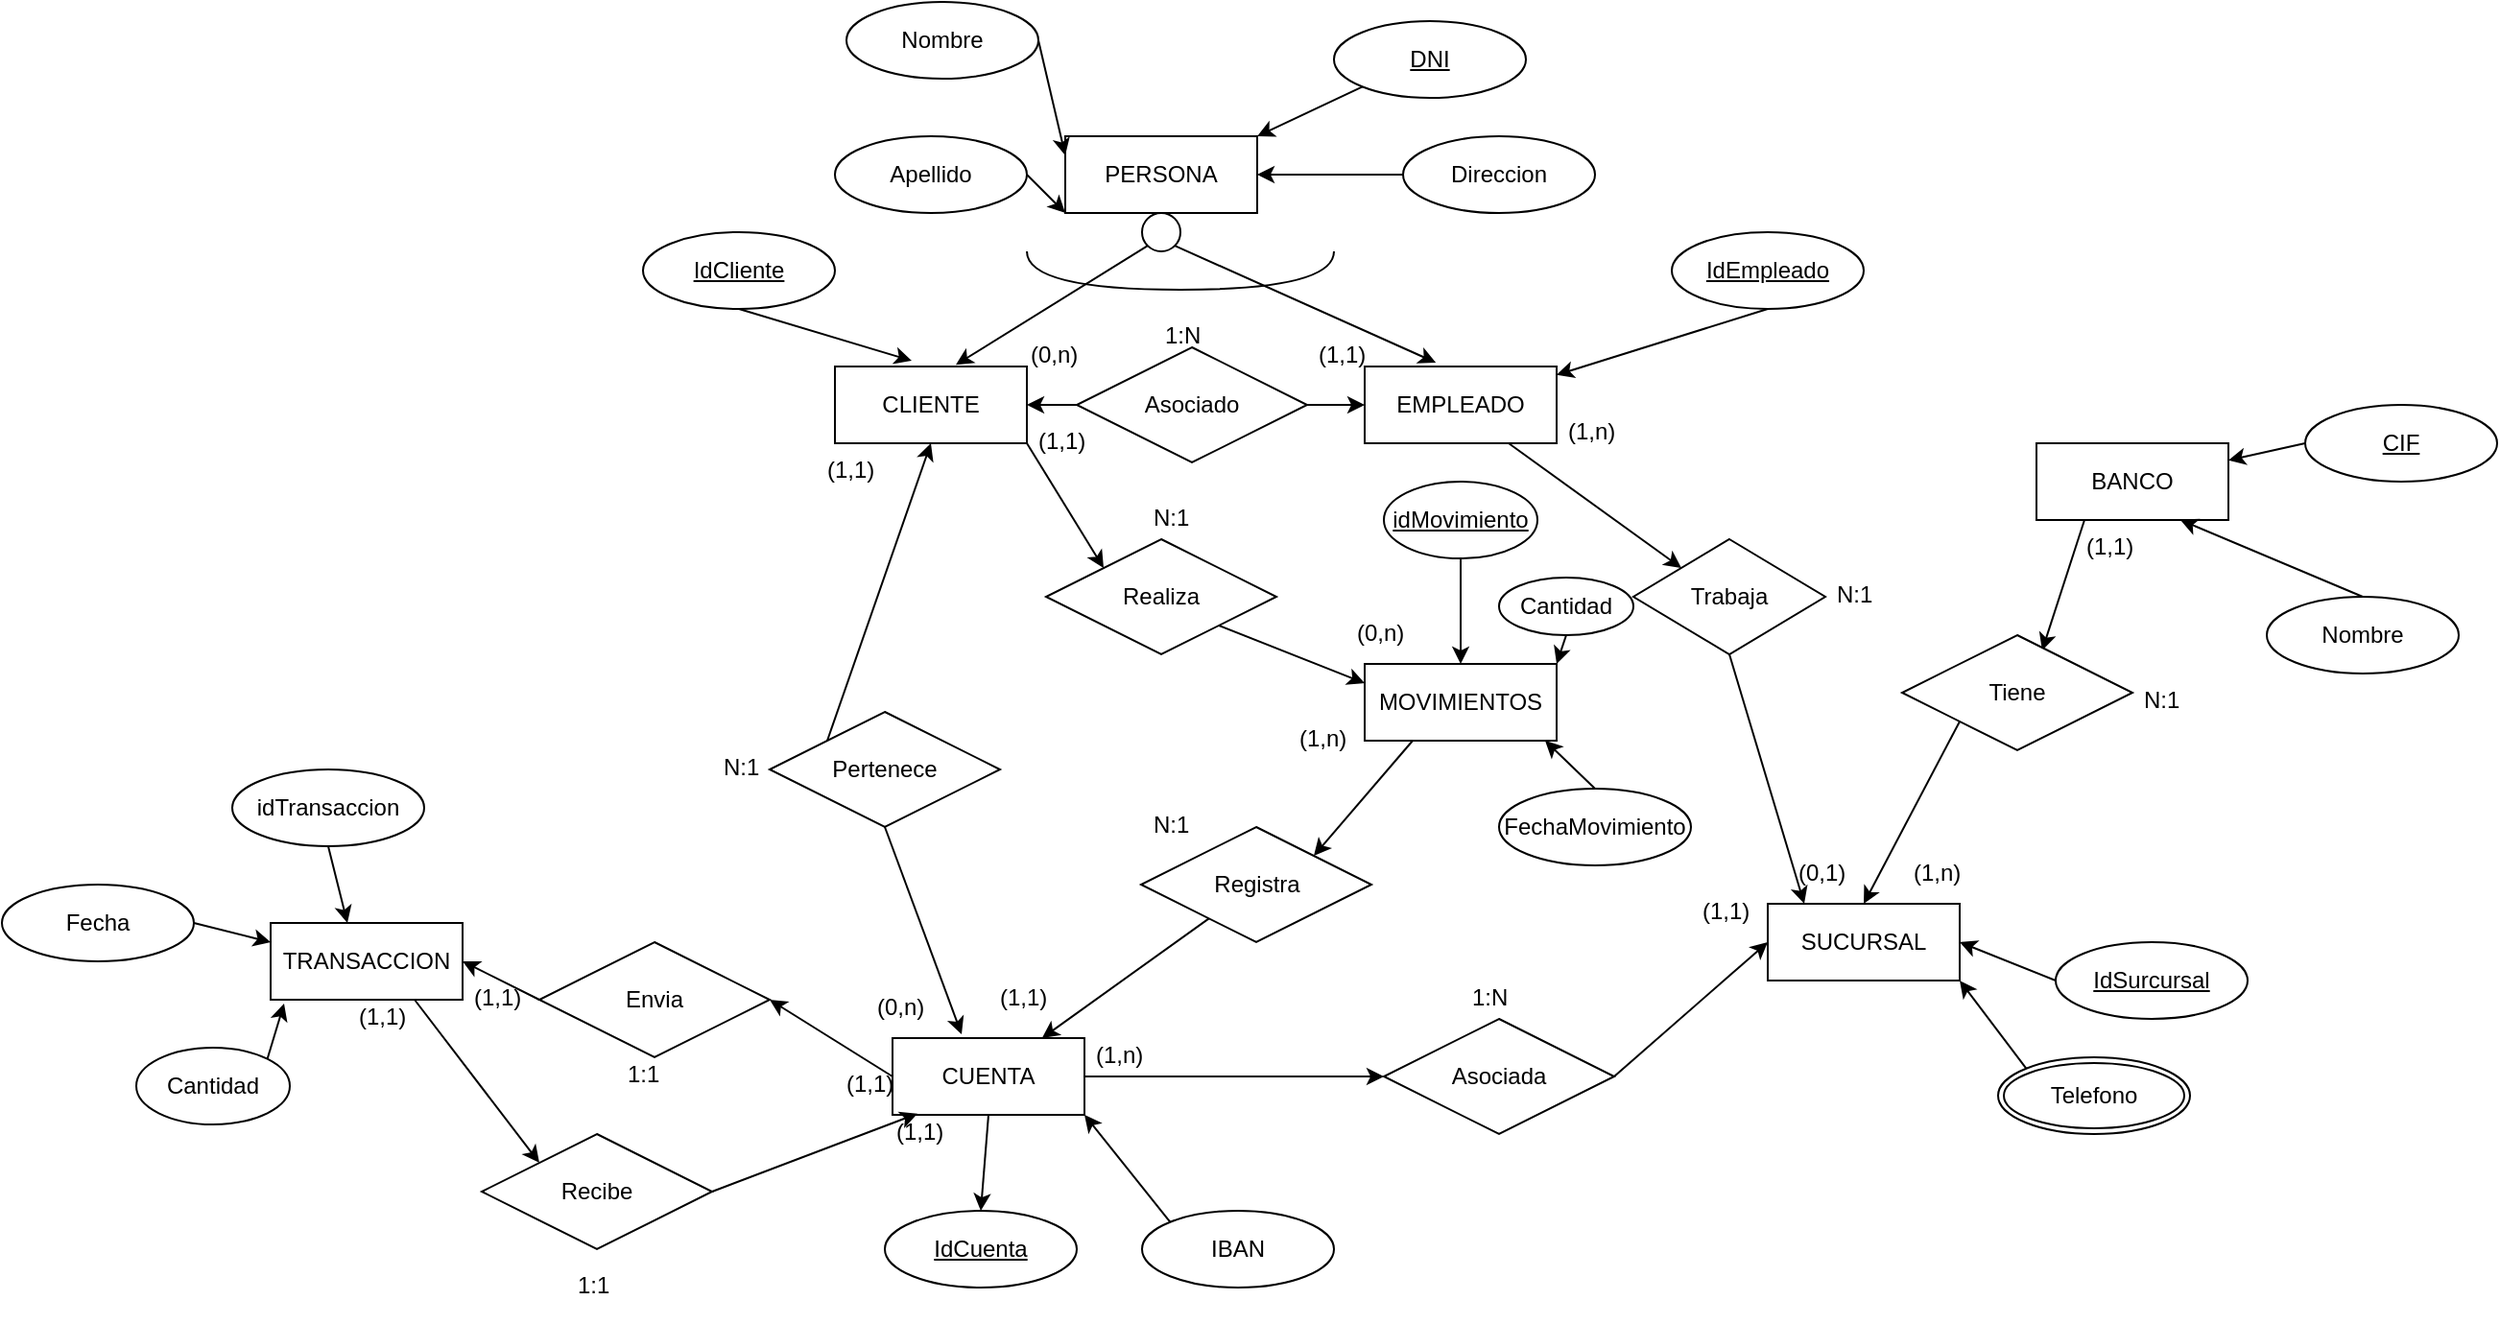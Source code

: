 <mxfile version="21.2.7" type="device">
  <diagram name="Página-1" id="-0BhB1doRgvjunQwrgJz">
    <mxGraphModel dx="1861" dy="1909" grid="1" gridSize="10" guides="1" tooltips="1" connect="1" arrows="1" fold="1" page="1" pageScale="1" pageWidth="827" pageHeight="1169" math="0" shadow="0">
      <root>
        <mxCell id="0" />
        <mxCell id="1" parent="0" />
        <mxCell id="Z21iER2l8opAM6BL78H--43" style="edgeStyle=none;rounded=0;orthogonalLoop=1;jettySize=auto;html=1;exitX=1;exitY=0.5;exitDx=0;exitDy=0;entryX=0;entryY=0.5;entryDx=0;entryDy=0;" parent="1" source="Z21iER2l8opAM6BL78H--23" target="Z21iER2l8opAM6BL78H--42" edge="1">
          <mxGeometry relative="1" as="geometry" />
        </mxCell>
        <mxCell id="Z21iER2l8opAM6BL78H--62" style="edgeStyle=none;rounded=0;orthogonalLoop=1;jettySize=auto;html=1;exitX=0;exitY=0.5;exitDx=0;exitDy=0;entryX=1;entryY=0.5;entryDx=0;entryDy=0;" parent="1" source="Z21iER2l8opAM6BL78H--23" target="Z21iER2l8opAM6BL78H--52" edge="1">
          <mxGeometry relative="1" as="geometry" />
        </mxCell>
        <mxCell id="Z21iER2l8opAM6BL78H--76" style="edgeStyle=none;rounded=0;orthogonalLoop=1;jettySize=auto;html=1;exitX=0.5;exitY=1;exitDx=0;exitDy=0;entryX=0.5;entryY=0;entryDx=0;entryDy=0;" parent="1" source="Z21iER2l8opAM6BL78H--23" target="Z21iER2l8opAM6BL78H--75" edge="1">
          <mxGeometry relative="1" as="geometry" />
        </mxCell>
        <mxCell id="Z21iER2l8opAM6BL78H--23" value="CUENTA" style="whiteSpace=wrap;html=1;align=center;" parent="1" vertex="1">
          <mxGeometry x="224" y="410" width="100" height="40" as="geometry" />
        </mxCell>
        <mxCell id="Z21iER2l8opAM6BL78H--24" value="PERSONA" style="whiteSpace=wrap;html=1;align=center;" parent="1" vertex="1">
          <mxGeometry x="314" y="-60" width="100" height="40" as="geometry" />
        </mxCell>
        <mxCell id="Z21iER2l8opAM6BL78H--30" style="edgeStyle=none;rounded=0;orthogonalLoop=1;jettySize=auto;html=1;exitX=0.5;exitY=1;exitDx=0;exitDy=0;entryX=0.36;entryY=-0.05;entryDx=0;entryDy=0;entryPerimeter=0;" parent="1" source="Z21iER2l8opAM6BL78H--25" target="Z21iER2l8opAM6BL78H--23" edge="1">
          <mxGeometry relative="1" as="geometry" />
        </mxCell>
        <mxCell id="fPt3tUHfLMFWtH_JmtZv-11" style="edgeStyle=none;rounded=0;orthogonalLoop=1;jettySize=auto;html=1;exitX=0;exitY=0;exitDx=0;exitDy=0;entryX=0.5;entryY=1;entryDx=0;entryDy=0;" parent="1" source="Z21iER2l8opAM6BL78H--25" target="Z21iER2l8opAM6BL78H--28" edge="1">
          <mxGeometry relative="1" as="geometry" />
        </mxCell>
        <mxCell id="Z21iER2l8opAM6BL78H--25" value="Pertenece" style="shape=rhombus;perimeter=rhombusPerimeter;whiteSpace=wrap;html=1;align=center;" parent="1" vertex="1">
          <mxGeometry x="160" y="240" width="120" height="60" as="geometry" />
        </mxCell>
        <mxCell id="fPt3tUHfLMFWtH_JmtZv-15" style="edgeStyle=none;rounded=0;orthogonalLoop=1;jettySize=auto;html=1;exitX=0.75;exitY=1;exitDx=0;exitDy=0;entryX=0;entryY=0;entryDx=0;entryDy=0;" parent="1" source="Z21iER2l8opAM6BL78H--27" target="Z21iER2l8opAM6BL78H--45" edge="1">
          <mxGeometry relative="1" as="geometry" />
        </mxCell>
        <mxCell id="Z21iER2l8opAM6BL78H--27" value="EMPLEADO" style="whiteSpace=wrap;html=1;align=center;" parent="1" vertex="1">
          <mxGeometry x="470" y="60" width="100" height="40" as="geometry" />
        </mxCell>
        <mxCell id="fPt3tUHfLMFWtH_JmtZv-19" style="edgeStyle=none;rounded=0;orthogonalLoop=1;jettySize=auto;html=1;exitX=1;exitY=1;exitDx=0;exitDy=0;entryX=0;entryY=0;entryDx=0;entryDy=0;" parent="1" source="Z21iER2l8opAM6BL78H--28" target="Z21iER2l8opAM6BL78H--68" edge="1">
          <mxGeometry relative="1" as="geometry" />
        </mxCell>
        <mxCell id="Z21iER2l8opAM6BL78H--28" value="CLIENTE" style="whiteSpace=wrap;html=1;align=center;" parent="1" vertex="1">
          <mxGeometry x="194" y="60" width="100" height="40" as="geometry" />
        </mxCell>
        <mxCell id="Z21iER2l8opAM6BL78H--41" value="SUCURSAL" style="whiteSpace=wrap;html=1;align=center;" parent="1" vertex="1">
          <mxGeometry x="680" y="340" width="100" height="40" as="geometry" />
        </mxCell>
        <mxCell id="Z21iER2l8opAM6BL78H--44" style="edgeStyle=none;rounded=0;orthogonalLoop=1;jettySize=auto;html=1;exitX=1;exitY=0.5;exitDx=0;exitDy=0;entryX=0;entryY=0.5;entryDx=0;entryDy=0;" parent="1" source="Z21iER2l8opAM6BL78H--42" target="Z21iER2l8opAM6BL78H--41" edge="1">
          <mxGeometry relative="1" as="geometry" />
        </mxCell>
        <mxCell id="Z21iER2l8opAM6BL78H--42" value="Asociada" style="shape=rhombus;perimeter=rhombusPerimeter;whiteSpace=wrap;html=1;align=center;" parent="1" vertex="1">
          <mxGeometry x="480" y="400" width="120" height="60" as="geometry" />
        </mxCell>
        <mxCell id="Z21iER2l8opAM6BL78H--122" style="edgeStyle=none;rounded=0;orthogonalLoop=1;jettySize=auto;html=1;exitX=0.5;exitY=1;exitDx=0;exitDy=0;entryX=0.19;entryY=0;entryDx=0;entryDy=0;entryPerimeter=0;" parent="1" source="Z21iER2l8opAM6BL78H--45" target="Z21iER2l8opAM6BL78H--41" edge="1">
          <mxGeometry relative="1" as="geometry" />
        </mxCell>
        <mxCell id="Z21iER2l8opAM6BL78H--45" value="Trabaja" style="shape=rhombus;perimeter=rhombusPerimeter;whiteSpace=wrap;html=1;align=center;" parent="1" vertex="1">
          <mxGeometry x="610" y="150" width="100" height="60" as="geometry" />
        </mxCell>
        <mxCell id="Z21iER2l8opAM6BL78H--63" style="edgeStyle=none;rounded=0;orthogonalLoop=1;jettySize=auto;html=1;exitX=0;exitY=0.5;exitDx=0;exitDy=0;entryX=1;entryY=0.5;entryDx=0;entryDy=0;" parent="1" source="Z21iER2l8opAM6BL78H--52" target="Z21iER2l8opAM6BL78H--53" edge="1">
          <mxGeometry relative="1" as="geometry" />
        </mxCell>
        <mxCell id="Z21iER2l8opAM6BL78H--52" value="Envia" style="shape=rhombus;perimeter=rhombusPerimeter;whiteSpace=wrap;html=1;align=center;" parent="1" vertex="1">
          <mxGeometry x="40" y="360" width="120" height="60" as="geometry" />
        </mxCell>
        <mxCell id="MpyWfBTOZcTDJk8wL0Xl-13" style="edgeStyle=none;rounded=0;orthogonalLoop=1;jettySize=auto;html=1;exitX=0.75;exitY=1;exitDx=0;exitDy=0;entryX=0;entryY=0;entryDx=0;entryDy=0;" parent="1" source="Z21iER2l8opAM6BL78H--53" target="MpyWfBTOZcTDJk8wL0Xl-1" edge="1">
          <mxGeometry relative="1" as="geometry" />
        </mxCell>
        <mxCell id="Z21iER2l8opAM6BL78H--53" value="TRANSACCION" style="whiteSpace=wrap;html=1;align=center;" parent="1" vertex="1">
          <mxGeometry x="-100" y="350" width="100" height="40" as="geometry" />
        </mxCell>
        <mxCell id="fPt3tUHfLMFWtH_JmtZv-31" style="edgeStyle=none;rounded=0;orthogonalLoop=1;jettySize=auto;html=1;exitX=0.25;exitY=1;exitDx=0;exitDy=0;entryX=1;entryY=0;entryDx=0;entryDy=0;" parent="1" source="Z21iER2l8opAM6BL78H--65" target="Z21iER2l8opAM6BL78H--123" edge="1">
          <mxGeometry relative="1" as="geometry" />
        </mxCell>
        <mxCell id="Z21iER2l8opAM6BL78H--65" value="MOVIMIENTOS" style="whiteSpace=wrap;html=1;align=center;" parent="1" vertex="1">
          <mxGeometry x="470" y="215" width="100" height="40" as="geometry" />
        </mxCell>
        <mxCell id="fPt3tUHfLMFWtH_JmtZv-24" style="edgeStyle=none;rounded=0;orthogonalLoop=1;jettySize=auto;html=1;exitX=1;exitY=1;exitDx=0;exitDy=0;entryX=0;entryY=0.25;entryDx=0;entryDy=0;" parent="1" source="Z21iER2l8opAM6BL78H--68" target="Z21iER2l8opAM6BL78H--65" edge="1">
          <mxGeometry relative="1" as="geometry" />
        </mxCell>
        <mxCell id="Z21iER2l8opAM6BL78H--68" value="Realiza" style="shape=rhombus;perimeter=rhombusPerimeter;whiteSpace=wrap;html=1;align=center;" parent="1" vertex="1">
          <mxGeometry x="304" y="150" width="120" height="60" as="geometry" />
        </mxCell>
        <mxCell id="fPt3tUHfLMFWtH_JmtZv-30" style="edgeStyle=none;rounded=0;orthogonalLoop=1;jettySize=auto;html=1;exitX=0.5;exitY=1;exitDx=0;exitDy=0;entryX=0.5;entryY=0;entryDx=0;entryDy=0;" parent="1" source="Z21iER2l8opAM6BL78H--74" target="Z21iER2l8opAM6BL78H--65" edge="1">
          <mxGeometry relative="1" as="geometry" />
        </mxCell>
        <mxCell id="Z21iER2l8opAM6BL78H--74" value="idMovimiento" style="ellipse;whiteSpace=wrap;html=1;align=center;fontStyle=4;" parent="1" vertex="1">
          <mxGeometry x="480" y="120" width="80" height="40" as="geometry" />
        </mxCell>
        <mxCell id="Z21iER2l8opAM6BL78H--75" value="IdCuenta" style="ellipse;whiteSpace=wrap;html=1;align=center;fontStyle=4;" parent="1" vertex="1">
          <mxGeometry x="220" y="500" width="100" height="40" as="geometry" />
        </mxCell>
        <mxCell id="Z21iER2l8opAM6BL78H--79" style="edgeStyle=none;rounded=0;orthogonalLoop=1;jettySize=auto;html=1;exitX=0;exitY=0.5;exitDx=0;exitDy=0;entryX=1;entryY=0.5;entryDx=0;entryDy=0;" parent="1" source="Z21iER2l8opAM6BL78H--78" target="Z21iER2l8opAM6BL78H--41" edge="1">
          <mxGeometry relative="1" as="geometry" />
        </mxCell>
        <mxCell id="Z21iER2l8opAM6BL78H--78" value="IdSurcursal&lt;br&gt;" style="ellipse;whiteSpace=wrap;html=1;align=center;fontStyle=4;" parent="1" vertex="1">
          <mxGeometry x="830" y="360" width="100" height="40" as="geometry" />
        </mxCell>
        <mxCell id="Z21iER2l8opAM6BL78H--86" style="edgeStyle=none;rounded=0;orthogonalLoop=1;jettySize=auto;html=1;exitX=1;exitY=0.5;exitDx=0;exitDy=0;entryX=0;entryY=0.25;entryDx=0;entryDy=0;" parent="1" source="Z21iER2l8opAM6BL78H--80" target="Z21iER2l8opAM6BL78H--24" edge="1">
          <mxGeometry relative="1" as="geometry" />
        </mxCell>
        <mxCell id="Z21iER2l8opAM6BL78H--80" value="Nombre" style="ellipse;whiteSpace=wrap;html=1;align=center;" parent="1" vertex="1">
          <mxGeometry x="200" y="-130" width="100" height="40" as="geometry" />
        </mxCell>
        <mxCell id="Z21iER2l8opAM6BL78H--85" style="edgeStyle=none;rounded=0;orthogonalLoop=1;jettySize=auto;html=1;exitX=0.5;exitY=1;exitDx=0;exitDy=0;entryX=0.4;entryY=-0.075;entryDx=0;entryDy=0;entryPerimeter=0;" parent="1" source="Z21iER2l8opAM6BL78H--82" target="Z21iER2l8opAM6BL78H--28" edge="1">
          <mxGeometry relative="1" as="geometry" />
        </mxCell>
        <mxCell id="Z21iER2l8opAM6BL78H--82" value="IdCliente" style="ellipse;whiteSpace=wrap;html=1;align=center;fontStyle=4;" parent="1" vertex="1">
          <mxGeometry x="94" y="-10" width="100" height="40" as="geometry" />
        </mxCell>
        <mxCell id="Z21iER2l8opAM6BL78H--84" style="edgeStyle=none;rounded=0;orthogonalLoop=1;jettySize=auto;html=1;exitX=0.5;exitY=1;exitDx=0;exitDy=0;" parent="1" source="Z21iER2l8opAM6BL78H--83" target="Z21iER2l8opAM6BL78H--27" edge="1">
          <mxGeometry relative="1" as="geometry" />
        </mxCell>
        <mxCell id="Z21iER2l8opAM6BL78H--83" value="IdEmpleado" style="ellipse;whiteSpace=wrap;html=1;align=center;fontStyle=4;" parent="1" vertex="1">
          <mxGeometry x="630" y="-10" width="100" height="40" as="geometry" />
        </mxCell>
        <mxCell id="Z21iER2l8opAM6BL78H--88" style="edgeStyle=none;rounded=0;orthogonalLoop=1;jettySize=auto;html=1;exitX=1;exitY=0.5;exitDx=0;exitDy=0;entryX=0;entryY=1;entryDx=0;entryDy=0;" parent="1" source="Z21iER2l8opAM6BL78H--87" target="Z21iER2l8opAM6BL78H--24" edge="1">
          <mxGeometry relative="1" as="geometry" />
        </mxCell>
        <mxCell id="Z21iER2l8opAM6BL78H--87" value="Apellido" style="ellipse;whiteSpace=wrap;html=1;align=center;" parent="1" vertex="1">
          <mxGeometry x="194" y="-60" width="100" height="40" as="geometry" />
        </mxCell>
        <mxCell id="Z21iER2l8opAM6BL78H--90" style="edgeStyle=none;rounded=0;orthogonalLoop=1;jettySize=auto;html=1;exitX=0;exitY=0.5;exitDx=0;exitDy=0;entryX=1;entryY=0.5;entryDx=0;entryDy=0;" parent="1" source="Z21iER2l8opAM6BL78H--89" target="Z21iER2l8opAM6BL78H--24" edge="1">
          <mxGeometry relative="1" as="geometry" />
        </mxCell>
        <mxCell id="Z21iER2l8opAM6BL78H--89" value="Direccion" style="ellipse;whiteSpace=wrap;html=1;align=center;" parent="1" vertex="1">
          <mxGeometry x="490" y="-60" width="100" height="40" as="geometry" />
        </mxCell>
        <mxCell id="Z21iER2l8opAM6BL78H--92" style="edgeStyle=none;rounded=0;orthogonalLoop=1;jettySize=auto;html=1;exitX=0;exitY=1;exitDx=0;exitDy=0;entryX=1;entryY=0;entryDx=0;entryDy=0;" parent="1" target="Z21iER2l8opAM6BL78H--24" edge="1">
          <mxGeometry relative="1" as="geometry">
            <mxPoint x="468.854" y="-85.774" as="sourcePoint" />
          </mxGeometry>
        </mxCell>
        <mxCell id="MpyWfBTOZcTDJk8wL0Xl-23" style="edgeStyle=none;rounded=0;orthogonalLoop=1;jettySize=auto;html=1;exitX=0.5;exitY=0;exitDx=0;exitDy=0;entryX=0.94;entryY=1;entryDx=0;entryDy=0;entryPerimeter=0;" parent="1" source="Z21iER2l8opAM6BL78H--98" target="Z21iER2l8opAM6BL78H--65" edge="1">
          <mxGeometry relative="1" as="geometry" />
        </mxCell>
        <mxCell id="Z21iER2l8opAM6BL78H--98" value="FechaMovimiento" style="ellipse;whiteSpace=wrap;html=1;align=center;" parent="1" vertex="1">
          <mxGeometry x="540" y="280" width="100" height="40" as="geometry" />
        </mxCell>
        <mxCell id="Z21iER2l8opAM6BL78H--101" style="edgeStyle=none;rounded=0;orthogonalLoop=1;jettySize=auto;html=1;exitX=0.5;exitY=1;exitDx=0;exitDy=0;entryX=0.4;entryY=0;entryDx=0;entryDy=0;entryPerimeter=0;" parent="1" source="Z21iER2l8opAM6BL78H--100" target="Z21iER2l8opAM6BL78H--53" edge="1">
          <mxGeometry relative="1" as="geometry" />
        </mxCell>
        <mxCell id="Z21iER2l8opAM6BL78H--100" value="idTransaccion" style="ellipse;whiteSpace=wrap;html=1;align=center;" parent="1" vertex="1">
          <mxGeometry x="-120" y="270" width="100" height="40" as="geometry" />
        </mxCell>
        <mxCell id="Z21iER2l8opAM6BL78H--103" style="edgeStyle=none;rounded=0;orthogonalLoop=1;jettySize=auto;html=1;exitX=0;exitY=0;exitDx=0;exitDy=0;entryX=1;entryY=1;entryDx=0;entryDy=0;" parent="1" source="Z21iER2l8opAM6BL78H--102" target="Z21iER2l8opAM6BL78H--23" edge="1">
          <mxGeometry relative="1" as="geometry" />
        </mxCell>
        <mxCell id="Z21iER2l8opAM6BL78H--102" value="IBAN" style="ellipse;whiteSpace=wrap;html=1;align=center;" parent="1" vertex="1">
          <mxGeometry x="354" y="500" width="100" height="40" as="geometry" />
        </mxCell>
        <mxCell id="MpyWfBTOZcTDJk8wL0Xl-24" style="edgeStyle=none;rounded=0;orthogonalLoop=1;jettySize=auto;html=1;exitX=1;exitY=0.5;exitDx=0;exitDy=0;entryX=0;entryY=0.25;entryDx=0;entryDy=0;" parent="1" source="Z21iER2l8opAM6BL78H--104" target="Z21iER2l8opAM6BL78H--53" edge="1">
          <mxGeometry relative="1" as="geometry" />
        </mxCell>
        <mxCell id="Z21iER2l8opAM6BL78H--104" value="Fecha" style="ellipse;whiteSpace=wrap;html=1;align=center;" parent="1" vertex="1">
          <mxGeometry x="-240" y="330" width="100" height="40" as="geometry" />
        </mxCell>
        <mxCell id="Z21iER2l8opAM6BL78H--110" style="edgeStyle=none;rounded=0;orthogonalLoop=1;jettySize=auto;html=1;exitX=1;exitY=0;exitDx=0;exitDy=0;entryX=0.07;entryY=1.05;entryDx=0;entryDy=0;entryPerimeter=0;" parent="1" source="Z21iER2l8opAM6BL78H--109" target="Z21iER2l8opAM6BL78H--53" edge="1">
          <mxGeometry relative="1" as="geometry" />
        </mxCell>
        <mxCell id="Z21iER2l8opAM6BL78H--109" value="Cantidad" style="ellipse;whiteSpace=wrap;html=1;align=center;" parent="1" vertex="1">
          <mxGeometry x="-170" y="415" width="80" height="40" as="geometry" />
        </mxCell>
        <mxCell id="Z21iER2l8opAM6BL78H--118" style="edgeStyle=none;rounded=0;orthogonalLoop=1;jettySize=auto;html=1;exitX=0;exitY=0;exitDx=0;exitDy=0;entryX=1;entryY=1;entryDx=0;entryDy=0;" parent="1" source="Z21iER2l8opAM6BL78H--117" target="Z21iER2l8opAM6BL78H--41" edge="1">
          <mxGeometry relative="1" as="geometry" />
        </mxCell>
        <mxCell id="Z21iER2l8opAM6BL78H--117" value="Telefono" style="ellipse;shape=doubleEllipse;margin=3;whiteSpace=wrap;html=1;align=center;" parent="1" vertex="1">
          <mxGeometry x="800" y="420" width="100" height="40" as="geometry" />
        </mxCell>
        <mxCell id="fPt3tUHfLMFWtH_JmtZv-29" style="edgeStyle=none;rounded=0;orthogonalLoop=1;jettySize=auto;html=1;exitX=0.5;exitY=1;exitDx=0;exitDy=0;entryX=1;entryY=0;entryDx=0;entryDy=0;" parent="1" source="Z21iER2l8opAM6BL78H--119" target="Z21iER2l8opAM6BL78H--65" edge="1">
          <mxGeometry relative="1" as="geometry" />
        </mxCell>
        <mxCell id="Z21iER2l8opAM6BL78H--119" value="Cantidad" style="ellipse;whiteSpace=wrap;html=1;align=center;" parent="1" vertex="1">
          <mxGeometry x="540" y="170" width="70" height="30" as="geometry" />
        </mxCell>
        <mxCell id="MpyWfBTOZcTDJk8wL0Xl-4" style="rounded=0;orthogonalLoop=1;jettySize=auto;html=1;" parent="1" source="Z21iER2l8opAM6BL78H--123" target="Z21iER2l8opAM6BL78H--23" edge="1">
          <mxGeometry relative="1" as="geometry" />
        </mxCell>
        <mxCell id="Z21iER2l8opAM6BL78H--123" value="Registra" style="shape=rhombus;perimeter=rhombusPerimeter;whiteSpace=wrap;html=1;align=center;" parent="1" vertex="1">
          <mxGeometry x="353.5" y="300" width="120" height="60" as="geometry" />
        </mxCell>
        <mxCell id="avsYNweENjTZ45GTGMWI-4" style="edgeStyle=none;rounded=0;orthogonalLoop=1;jettySize=auto;html=1;exitX=0.25;exitY=1;exitDx=0;exitDy=0;entryX=0.608;entryY=0.133;entryDx=0;entryDy=0;entryPerimeter=0;" parent="1" source="avsYNweENjTZ45GTGMWI-1" target="avsYNweENjTZ45GTGMWI-2" edge="1">
          <mxGeometry relative="1" as="geometry" />
        </mxCell>
        <mxCell id="avsYNweENjTZ45GTGMWI-1" value="BANCO" style="whiteSpace=wrap;html=1;align=center;" parent="1" vertex="1">
          <mxGeometry x="820" y="100" width="100" height="40" as="geometry" />
        </mxCell>
        <mxCell id="avsYNweENjTZ45GTGMWI-5" style="edgeStyle=none;rounded=0;orthogonalLoop=1;jettySize=auto;html=1;exitX=0;exitY=1;exitDx=0;exitDy=0;entryX=0.5;entryY=0;entryDx=0;entryDy=0;" parent="1" source="avsYNweENjTZ45GTGMWI-2" target="Z21iER2l8opAM6BL78H--41" edge="1">
          <mxGeometry relative="1" as="geometry" />
        </mxCell>
        <mxCell id="avsYNweENjTZ45GTGMWI-2" value="Tiene" style="shape=rhombus;perimeter=rhombusPerimeter;whiteSpace=wrap;html=1;align=center;" parent="1" vertex="1">
          <mxGeometry x="750" y="200" width="120" height="60" as="geometry" />
        </mxCell>
        <mxCell id="avsYNweENjTZ45GTGMWI-7" style="edgeStyle=none;rounded=0;orthogonalLoop=1;jettySize=auto;html=1;exitX=0;exitY=0.5;exitDx=0;exitDy=0;" parent="1" source="avsYNweENjTZ45GTGMWI-6" target="avsYNweENjTZ45GTGMWI-1" edge="1">
          <mxGeometry relative="1" as="geometry" />
        </mxCell>
        <mxCell id="avsYNweENjTZ45GTGMWI-6" value="CIF" style="ellipse;whiteSpace=wrap;html=1;align=center;fontStyle=4;" parent="1" vertex="1">
          <mxGeometry x="960" y="80" width="100" height="40" as="geometry" />
        </mxCell>
        <mxCell id="avsYNweENjTZ45GTGMWI-10" style="edgeStyle=none;rounded=0;orthogonalLoop=1;jettySize=auto;html=1;exitX=0.5;exitY=0;exitDx=0;exitDy=0;entryX=0.75;entryY=1;entryDx=0;entryDy=0;" parent="1" source="avsYNweENjTZ45GTGMWI-8" target="avsYNweENjTZ45GTGMWI-1" edge="1">
          <mxGeometry relative="1" as="geometry" />
        </mxCell>
        <mxCell id="avsYNweENjTZ45GTGMWI-8" value="Nombre" style="ellipse;whiteSpace=wrap;html=1;align=center;" parent="1" vertex="1">
          <mxGeometry x="940" y="180" width="100" height="40" as="geometry" />
        </mxCell>
        <mxCell id="avsYNweENjTZ45GTGMWI-9" style="edgeStyle=none;rounded=0;orthogonalLoop=1;jettySize=auto;html=1;exitX=0.5;exitY=1;exitDx=0;exitDy=0;" parent="1" source="avsYNweENjTZ45GTGMWI-8" target="avsYNweENjTZ45GTGMWI-8" edge="1">
          <mxGeometry relative="1" as="geometry" />
        </mxCell>
        <mxCell id="fPt3tUHfLMFWtH_JmtZv-8" style="edgeStyle=none;rounded=0;orthogonalLoop=1;jettySize=auto;html=1;exitX=0;exitY=1;exitDx=0;exitDy=0;entryX=0.63;entryY=-0.022;entryDx=0;entryDy=0;entryPerimeter=0;" parent="1" source="fPt3tUHfLMFWtH_JmtZv-7" target="Z21iER2l8opAM6BL78H--28" edge="1">
          <mxGeometry relative="1" as="geometry" />
        </mxCell>
        <mxCell id="fPt3tUHfLMFWtH_JmtZv-9" style="edgeStyle=none;rounded=0;orthogonalLoop=1;jettySize=auto;html=1;exitX=1;exitY=1;exitDx=0;exitDy=0;entryX=0.371;entryY=-0.051;entryDx=0;entryDy=0;entryPerimeter=0;" parent="1" source="fPt3tUHfLMFWtH_JmtZv-7" target="Z21iER2l8opAM6BL78H--27" edge="1">
          <mxGeometry relative="1" as="geometry" />
        </mxCell>
        <mxCell id="fPt3tUHfLMFWtH_JmtZv-7" value="" style="ellipse;whiteSpace=wrap;html=1;aspect=fixed;" parent="1" vertex="1">
          <mxGeometry x="354" y="-20" width="20" height="20" as="geometry" />
        </mxCell>
        <mxCell id="MpyWfBTOZcTDJk8wL0Xl-10" style="edgeStyle=orthogonalEdgeStyle;rounded=0;orthogonalLoop=1;jettySize=auto;html=1;exitX=1;exitY=0.5;exitDx=0;exitDy=0;entryX=0;entryY=0.5;entryDx=0;entryDy=0;" parent="1" source="fPt3tUHfLMFWtH_JmtZv-16" target="Z21iER2l8opAM6BL78H--27" edge="1">
          <mxGeometry relative="1" as="geometry" />
        </mxCell>
        <mxCell id="MpyWfBTOZcTDJk8wL0Xl-11" style="edgeStyle=orthogonalEdgeStyle;rounded=0;orthogonalLoop=1;jettySize=auto;html=1;exitX=0;exitY=0.5;exitDx=0;exitDy=0;entryX=1;entryY=0.5;entryDx=0;entryDy=0;" parent="1" source="fPt3tUHfLMFWtH_JmtZv-16" target="Z21iER2l8opAM6BL78H--28" edge="1">
          <mxGeometry relative="1" as="geometry" />
        </mxCell>
        <mxCell id="fPt3tUHfLMFWtH_JmtZv-16" value="Asociado" style="shape=rhombus;perimeter=rhombusPerimeter;whiteSpace=wrap;html=1;align=center;" parent="1" vertex="1">
          <mxGeometry x="320" y="50" width="120" height="60" as="geometry" />
        </mxCell>
        <mxCell id="fPt3tUHfLMFWtH_JmtZv-27" style="edgeStyle=none;rounded=0;orthogonalLoop=1;jettySize=auto;html=1;exitX=0.5;exitY=1;exitDx=0;exitDy=0;" parent="1" source="Z21iER2l8opAM6BL78H--75" target="Z21iER2l8opAM6BL78H--75" edge="1">
          <mxGeometry relative="1" as="geometry" />
        </mxCell>
        <mxCell id="fPt3tUHfLMFWtH_JmtZv-28" style="edgeStyle=none;rounded=0;orthogonalLoop=1;jettySize=auto;html=1;exitX=0;exitY=1;exitDx=0;exitDy=0;" parent="1" source="Z21iER2l8opAM6BL78H--119" target="Z21iER2l8opAM6BL78H--119" edge="1">
          <mxGeometry relative="1" as="geometry" />
        </mxCell>
        <mxCell id="xkYZZzPmacBvlsSZ-VCV-7" value="(1,1)" style="text;strokeColor=none;fillColor=none;spacingLeft=4;spacingRight=4;overflow=hidden;rotatable=0;points=[[0,0.5],[1,0.5]];portConstraint=eastwest;fontSize=12;whiteSpace=wrap;html=1;" parent="1" vertex="1">
          <mxGeometry x="640" y="330" width="40" height="30" as="geometry" />
        </mxCell>
        <mxCell id="xkYZZzPmacBvlsSZ-VCV-8" value="N:1" style="text;strokeColor=none;fillColor=none;spacingLeft=4;spacingRight=4;overflow=hidden;rotatable=0;points=[[0,0.5],[1,0.5]];portConstraint=eastwest;fontSize=12;whiteSpace=wrap;html=1;" parent="1" vertex="1">
          <mxGeometry x="130" y="255" width="40" height="30" as="geometry" />
        </mxCell>
        <mxCell id="xkYZZzPmacBvlsSZ-VCV-9" value="(1,1)" style="text;strokeColor=none;fillColor=none;spacingLeft=4;spacingRight=4;overflow=hidden;rotatable=0;points=[[0,0.5],[1,0.5]];portConstraint=eastwest;fontSize=12;whiteSpace=wrap;html=1;" parent="1" vertex="1">
          <mxGeometry x="184" y="100" width="40" height="30" as="geometry" />
        </mxCell>
        <mxCell id="xkYZZzPmacBvlsSZ-VCV-10" value="(0,n)" style="text;strokeColor=none;fillColor=none;spacingLeft=4;spacingRight=4;overflow=hidden;rotatable=0;points=[[0,0.5],[1,0.5]];portConstraint=eastwest;fontSize=12;whiteSpace=wrap;html=1;" parent="1" vertex="1">
          <mxGeometry x="210" y="380" width="40" height="30" as="geometry" />
        </mxCell>
        <mxCell id="xkYZZzPmacBvlsSZ-VCV-11" value="(1,1)" style="text;strokeColor=none;fillColor=none;spacingLeft=4;spacingRight=4;overflow=hidden;rotatable=0;points=[[0,0.5],[1,0.5]];portConstraint=eastwest;fontSize=12;whiteSpace=wrap;html=1;" parent="1" vertex="1">
          <mxGeometry y="375" width="40" height="30" as="geometry" />
        </mxCell>
        <mxCell id="xkYZZzPmacBvlsSZ-VCV-12" value="1:1" style="text;strokeColor=none;fillColor=none;spacingLeft=4;spacingRight=4;overflow=hidden;rotatable=0;points=[[0,0.5],[1,0.5]];portConstraint=eastwest;fontSize=12;whiteSpace=wrap;html=1;" parent="1" vertex="1">
          <mxGeometry x="80" y="415" width="40" height="30" as="geometry" />
        </mxCell>
        <mxCell id="xkYZZzPmacBvlsSZ-VCV-15" value="(1,n)" style="text;strokeColor=none;fillColor=none;spacingLeft=4;spacingRight=4;overflow=hidden;rotatable=0;points=[[0,0.5],[1,0.5]];portConstraint=eastwest;fontSize=12;whiteSpace=wrap;html=1;" parent="1" vertex="1">
          <mxGeometry x="324" y="405" width="40" height="30" as="geometry" />
        </mxCell>
        <mxCell id="xkYZZzPmacBvlsSZ-VCV-16" value="1:N" style="text;strokeColor=none;fillColor=none;spacingLeft=4;spacingRight=4;overflow=hidden;rotatable=0;points=[[0,0.5],[1,0.5]];portConstraint=eastwest;fontSize=12;whiteSpace=wrap;html=1;" parent="1" vertex="1">
          <mxGeometry x="520" y="375" width="40" height="30" as="geometry" />
        </mxCell>
        <mxCell id="xkYZZzPmacBvlsSZ-VCV-19" value="(1,n)" style="text;strokeColor=none;fillColor=none;spacingLeft=4;spacingRight=4;overflow=hidden;rotatable=0;points=[[0,0.5],[1,0.5]];portConstraint=eastwest;fontSize=12;whiteSpace=wrap;html=1;" parent="1" vertex="1">
          <mxGeometry x="750" y="310" width="40" height="30" as="geometry" />
        </mxCell>
        <mxCell id="xkYZZzPmacBvlsSZ-VCV-20" value="N:1" style="text;strokeColor=none;fillColor=none;spacingLeft=4;spacingRight=4;overflow=hidden;rotatable=0;points=[[0,0.5],[1,0.5]];portConstraint=eastwest;fontSize=12;whiteSpace=wrap;html=1;" parent="1" vertex="1">
          <mxGeometry x="870" y="220" width="40" height="30" as="geometry" />
        </mxCell>
        <mxCell id="xkYZZzPmacBvlsSZ-VCV-21" value="(1,1)" style="text;strokeColor=none;fillColor=none;spacingLeft=4;spacingRight=4;overflow=hidden;rotatable=0;points=[[0,0.5],[1,0.5]];portConstraint=eastwest;fontSize=12;whiteSpace=wrap;html=1;" parent="1" vertex="1">
          <mxGeometry x="840" y="140" width="40" height="30" as="geometry" />
        </mxCell>
        <mxCell id="xkYZZzPmacBvlsSZ-VCV-22" value="(1,n)" style="text;strokeColor=none;fillColor=none;spacingLeft=4;spacingRight=4;overflow=hidden;rotatable=0;points=[[0,0.5],[1,0.5]];portConstraint=eastwest;fontSize=12;whiteSpace=wrap;html=1;" parent="1" vertex="1">
          <mxGeometry x="570" y="80" width="40" height="30" as="geometry" />
        </mxCell>
        <mxCell id="xkYZZzPmacBvlsSZ-VCV-23" value="N:1" style="text;strokeColor=none;fillColor=none;spacingLeft=4;spacingRight=4;overflow=hidden;rotatable=0;points=[[0,0.5],[1,0.5]];portConstraint=eastwest;fontSize=12;whiteSpace=wrap;html=1;" parent="1" vertex="1">
          <mxGeometry x="710" y="165" width="40" height="30" as="geometry" />
        </mxCell>
        <mxCell id="xkYZZzPmacBvlsSZ-VCV-24" value="(0,1)" style="text;strokeColor=none;fillColor=none;spacingLeft=4;spacingRight=4;overflow=hidden;rotatable=0;points=[[0,0.5],[1,0.5]];portConstraint=eastwest;fontSize=12;whiteSpace=wrap;html=1;" parent="1" vertex="1">
          <mxGeometry x="690" y="310" width="40" height="30" as="geometry" />
        </mxCell>
        <mxCell id="xkYZZzPmacBvlsSZ-VCV-28" value="(1,1)" style="text;strokeColor=none;fillColor=none;spacingLeft=4;spacingRight=4;overflow=hidden;rotatable=0;points=[[0,0.5],[1,0.5]];portConstraint=eastwest;fontSize=12;whiteSpace=wrap;html=1;" parent="1" vertex="1">
          <mxGeometry x="440" y="40" width="40" height="30" as="geometry" />
        </mxCell>
        <mxCell id="xkYZZzPmacBvlsSZ-VCV-29" value="1:N" style="text;strokeColor=none;fillColor=none;spacingLeft=4;spacingRight=4;overflow=hidden;rotatable=0;points=[[0,0.5],[1,0.5]];portConstraint=eastwest;fontSize=12;whiteSpace=wrap;html=1;" parent="1" vertex="1">
          <mxGeometry x="360" y="30" width="40" height="30" as="geometry" />
        </mxCell>
        <mxCell id="xkYZZzPmacBvlsSZ-VCV-30" value="(1,1)" style="text;strokeColor=none;fillColor=none;spacingLeft=4;spacingRight=4;overflow=hidden;rotatable=0;points=[[0,0.5],[1,0.5]];portConstraint=eastwest;fontSize=12;whiteSpace=wrap;html=1;" parent="1" vertex="1">
          <mxGeometry x="294" y="85" width="40" height="30" as="geometry" />
        </mxCell>
        <mxCell id="xkYZZzPmacBvlsSZ-VCV-31" value="(0,n)" style="text;strokeColor=none;fillColor=none;spacingLeft=4;spacingRight=4;overflow=hidden;rotatable=0;points=[[0,0.5],[1,0.5]];portConstraint=eastwest;fontSize=12;whiteSpace=wrap;html=1;" parent="1" vertex="1">
          <mxGeometry x="290" y="40" width="40" height="30" as="geometry" />
        </mxCell>
        <mxCell id="xkYZZzPmacBvlsSZ-VCV-32" value="(0,n)" style="text;strokeColor=none;fillColor=none;spacingLeft=4;spacingRight=4;overflow=hidden;rotatable=0;points=[[0,0.5],[1,0.5]];portConstraint=eastwest;fontSize=12;whiteSpace=wrap;html=1;" parent="1" vertex="1">
          <mxGeometry x="460" y="185" width="40" height="30" as="geometry" />
        </mxCell>
        <mxCell id="xkYZZzPmacBvlsSZ-VCV-33" value="N:1" style="text;strokeColor=none;fillColor=none;spacingLeft=4;spacingRight=4;overflow=hidden;rotatable=0;points=[[0,0.5],[1,0.5]];portConstraint=eastwest;fontSize=12;whiteSpace=wrap;html=1;" parent="1" vertex="1">
          <mxGeometry x="354" y="125" width="40" height="30" as="geometry" />
        </mxCell>
        <mxCell id="xkYZZzPmacBvlsSZ-VCV-37" value="(1,1)" style="text;strokeColor=none;fillColor=none;spacingLeft=4;spacingRight=4;overflow=hidden;rotatable=0;points=[[0,0.5],[1,0.5]];portConstraint=eastwest;fontSize=12;whiteSpace=wrap;html=1;" parent="1" vertex="1">
          <mxGeometry x="194" y="420" width="40" height="30" as="geometry" />
        </mxCell>
        <mxCell id="MpyWfBTOZcTDJk8wL0Xl-14" style="edgeStyle=none;rounded=0;orthogonalLoop=1;jettySize=auto;html=1;exitX=1;exitY=0.5;exitDx=0;exitDy=0;entryX=0.13;entryY=0.984;entryDx=0;entryDy=0;entryPerimeter=0;" parent="1" source="MpyWfBTOZcTDJk8wL0Xl-1" target="Z21iER2l8opAM6BL78H--23" edge="1">
          <mxGeometry relative="1" as="geometry" />
        </mxCell>
        <mxCell id="MpyWfBTOZcTDJk8wL0Xl-1" value="Recibe" style="shape=rhombus;perimeter=rhombusPerimeter;whiteSpace=wrap;html=1;align=center;" parent="1" vertex="1">
          <mxGeometry x="10" y="460" width="120" height="60" as="geometry" />
        </mxCell>
        <mxCell id="MpyWfBTOZcTDJk8wL0Xl-9" value="" style="endArrow=none;html=1;rounded=0;edgeStyle=orthogonalEdgeStyle;curved=1;" parent="1" edge="1">
          <mxGeometry relative="1" as="geometry">
            <mxPoint x="294" as="sourcePoint" />
            <mxPoint x="454" as="targetPoint" />
            <Array as="points">
              <mxPoint x="294" y="20" />
              <mxPoint x="454" y="20" />
            </Array>
          </mxGeometry>
        </mxCell>
        <mxCell id="MpyWfBTOZcTDJk8wL0Xl-18" value="(1,1)" style="text;strokeColor=none;fillColor=none;spacingLeft=4;spacingRight=4;overflow=hidden;rotatable=0;points=[[0,0.5],[1,0.5]];portConstraint=eastwest;fontSize=12;whiteSpace=wrap;html=1;" parent="1" vertex="1">
          <mxGeometry x="-60" y="385" width="40" height="30" as="geometry" />
        </mxCell>
        <mxCell id="MpyWfBTOZcTDJk8wL0Xl-19" value="1:1" style="text;strokeColor=none;fillColor=none;spacingLeft=4;spacingRight=4;overflow=hidden;rotatable=0;points=[[0,0.5],[1,0.5]];portConstraint=eastwest;fontSize=12;whiteSpace=wrap;html=1;" parent="1" vertex="1">
          <mxGeometry x="54" y="525" width="40" height="30" as="geometry" />
        </mxCell>
        <mxCell id="MpyWfBTOZcTDJk8wL0Xl-20" value="(1,1)" style="text;strokeColor=none;fillColor=none;spacingLeft=4;spacingRight=4;overflow=hidden;rotatable=0;points=[[0,0.5],[1,0.5]];portConstraint=eastwest;fontSize=12;whiteSpace=wrap;html=1;" parent="1" vertex="1">
          <mxGeometry x="220" y="445" width="40" height="30" as="geometry" />
        </mxCell>
        <mxCell id="MpyWfBTOZcTDJk8wL0Xl-22" value="(1,n)" style="text;strokeColor=none;fillColor=none;spacingLeft=4;spacingRight=4;overflow=hidden;rotatable=0;points=[[0,0.5],[1,0.5]];portConstraint=eastwest;fontSize=12;whiteSpace=wrap;html=1;" parent="1" vertex="1">
          <mxGeometry x="430" y="240" width="40" height="30" as="geometry" />
        </mxCell>
        <mxCell id="MpyWfBTOZcTDJk8wL0Xl-25" value="N:1" style="text;strokeColor=none;fillColor=none;spacingLeft=4;spacingRight=4;overflow=hidden;rotatable=0;points=[[0,0.5],[1,0.5]];portConstraint=eastwest;fontSize=12;whiteSpace=wrap;html=1;" parent="1" vertex="1">
          <mxGeometry x="354" y="285" width="40" height="30" as="geometry" />
        </mxCell>
        <mxCell id="MpyWfBTOZcTDJk8wL0Xl-26" value="(1,1)" style="text;strokeColor=none;fillColor=none;spacingLeft=4;spacingRight=4;overflow=hidden;rotatable=0;points=[[0,0.5],[1,0.5]];portConstraint=eastwest;fontSize=12;whiteSpace=wrap;html=1;" parent="1" vertex="1">
          <mxGeometry x="274" y="375" width="40" height="30" as="geometry" />
        </mxCell>
        <mxCell id="snlGGpisd2Qgwdy_Ho8H-1" value="DNI" style="ellipse;whiteSpace=wrap;html=1;align=center;fontStyle=4;" parent="1" vertex="1">
          <mxGeometry x="454" y="-120" width="100" height="40" as="geometry" />
        </mxCell>
      </root>
    </mxGraphModel>
  </diagram>
</mxfile>
